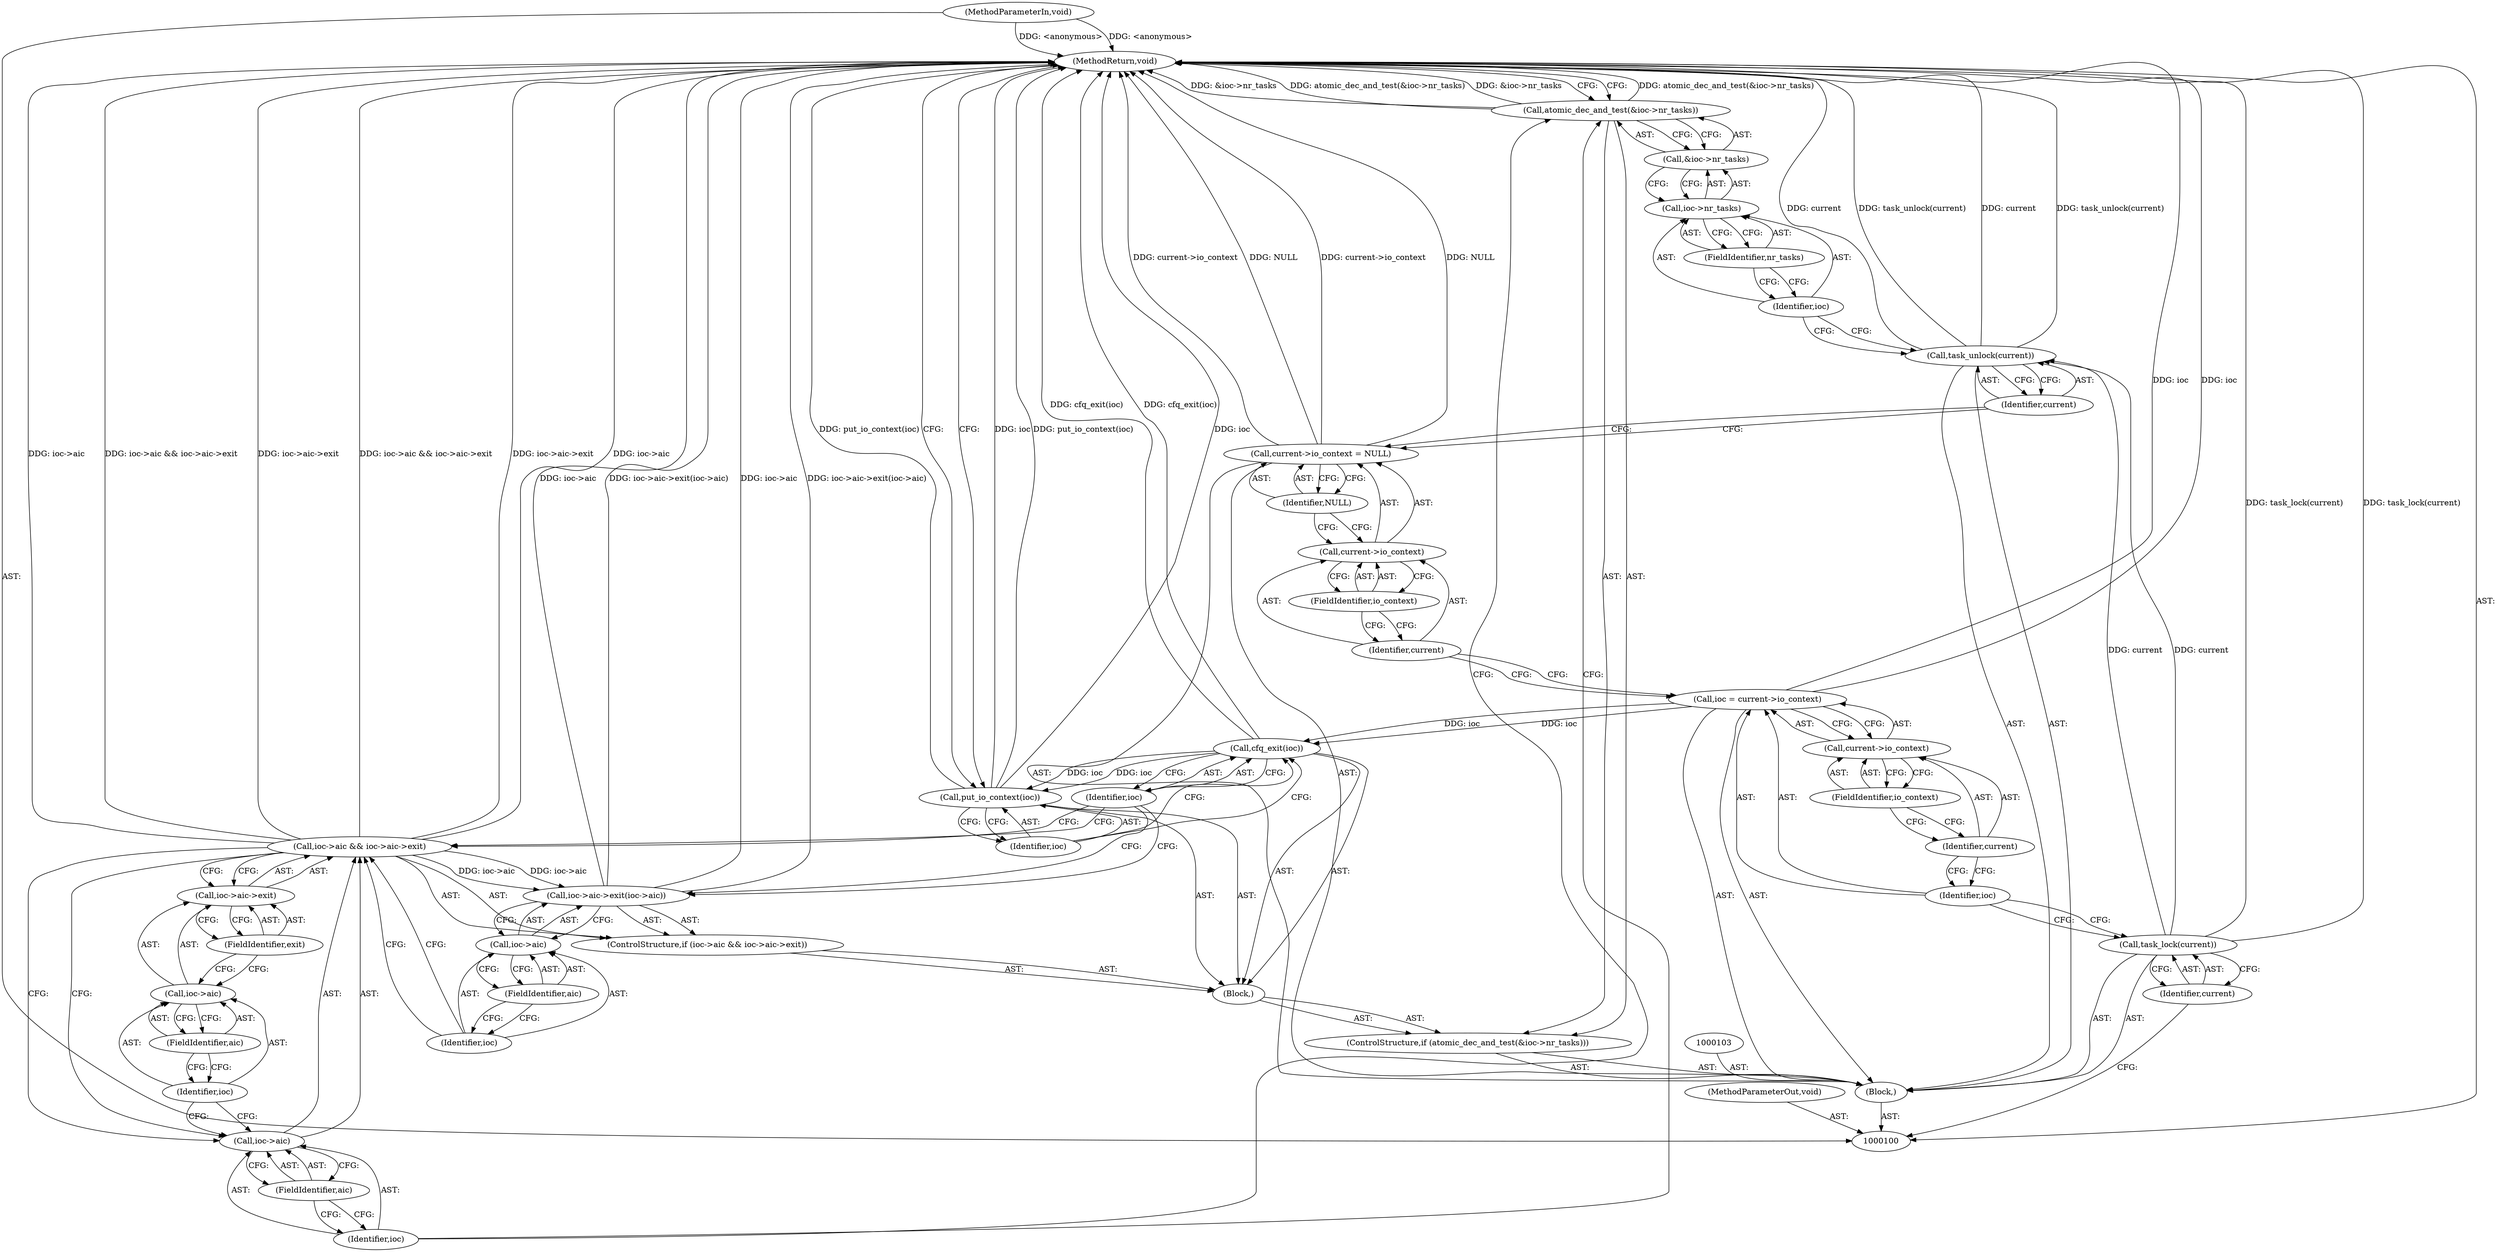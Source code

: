 digraph "1_linux_61cc74fbb87af6aa551a06a370590c9bc07e29d9" {
"1000143" [label="(MethodReturn,void)"];
"1000101" [label="(MethodParameterIn,void)"];
"1000191" [label="(MethodParameterOut,void)"];
"1000118" [label="(ControlStructure,if (atomic_dec_and_test(&ioc->nr_tasks)))"];
"1000120" [label="(Call,&ioc->nr_tasks)"];
"1000121" [label="(Call,ioc->nr_tasks)"];
"1000122" [label="(Identifier,ioc)"];
"1000123" [label="(FieldIdentifier,nr_tasks)"];
"1000124" [label="(Block,)"];
"1000119" [label="(Call,atomic_dec_and_test(&ioc->nr_tasks))"];
"1000129" [label="(FieldIdentifier,aic)"];
"1000130" [label="(Call,ioc->aic->exit)"];
"1000131" [label="(Call,ioc->aic)"];
"1000132" [label="(Identifier,ioc)"];
"1000125" [label="(ControlStructure,if (ioc->aic && ioc->aic->exit))"];
"1000133" [label="(FieldIdentifier,aic)"];
"1000134" [label="(FieldIdentifier,exit)"];
"1000126" [label="(Call,ioc->aic && ioc->aic->exit)"];
"1000127" [label="(Call,ioc->aic)"];
"1000128" [label="(Identifier,ioc)"];
"1000136" [label="(Call,ioc->aic)"];
"1000137" [label="(Identifier,ioc)"];
"1000138" [label="(FieldIdentifier,aic)"];
"1000135" [label="(Call,ioc->aic->exit(ioc->aic))"];
"1000140" [label="(Identifier,ioc)"];
"1000139" [label="(Call,cfq_exit(ioc))"];
"1000142" [label="(Identifier,ioc)"];
"1000141" [label="(Call,put_io_context(ioc))"];
"1000102" [label="(Block,)"];
"1000104" [label="(Call,task_lock(current))"];
"1000105" [label="(Identifier,current)"];
"1000106" [label="(Call,ioc = current->io_context)"];
"1000107" [label="(Identifier,ioc)"];
"1000110" [label="(FieldIdentifier,io_context)"];
"1000108" [label="(Call,current->io_context)"];
"1000109" [label="(Identifier,current)"];
"1000111" [label="(Call,current->io_context = NULL)"];
"1000112" [label="(Call,current->io_context)"];
"1000113" [label="(Identifier,current)"];
"1000114" [label="(FieldIdentifier,io_context)"];
"1000115" [label="(Identifier,NULL)"];
"1000116" [label="(Call,task_unlock(current))"];
"1000117" [label="(Identifier,current)"];
"1000143" -> "1000100"  [label="AST: "];
"1000143" -> "1000141"  [label="CFG: "];
"1000143" -> "1000119"  [label="CFG: "];
"1000116" -> "1000143"  [label="DDG: current"];
"1000116" -> "1000143"  [label="DDG: task_unlock(current)"];
"1000141" -> "1000143"  [label="DDG: ioc"];
"1000141" -> "1000143"  [label="DDG: put_io_context(ioc)"];
"1000106" -> "1000143"  [label="DDG: ioc"];
"1000104" -> "1000143"  [label="DDG: task_lock(current)"];
"1000111" -> "1000143"  [label="DDG: NULL"];
"1000111" -> "1000143"  [label="DDG: current->io_context"];
"1000126" -> "1000143"  [label="DDG: ioc->aic"];
"1000126" -> "1000143"  [label="DDG: ioc->aic->exit"];
"1000126" -> "1000143"  [label="DDG: ioc->aic && ioc->aic->exit"];
"1000135" -> "1000143"  [label="DDG: ioc->aic"];
"1000135" -> "1000143"  [label="DDG: ioc->aic->exit(ioc->aic)"];
"1000119" -> "1000143"  [label="DDG: atomic_dec_and_test(&ioc->nr_tasks)"];
"1000119" -> "1000143"  [label="DDG: &ioc->nr_tasks"];
"1000139" -> "1000143"  [label="DDG: cfq_exit(ioc)"];
"1000101" -> "1000143"  [label="DDG: <anonymous>"];
"1000101" -> "1000100"  [label="AST: "];
"1000101" -> "1000143"  [label="DDG: <anonymous>"];
"1000191" -> "1000100"  [label="AST: "];
"1000118" -> "1000102"  [label="AST: "];
"1000119" -> "1000118"  [label="AST: "];
"1000124" -> "1000118"  [label="AST: "];
"1000120" -> "1000119"  [label="AST: "];
"1000120" -> "1000121"  [label="CFG: "];
"1000121" -> "1000120"  [label="AST: "];
"1000119" -> "1000120"  [label="CFG: "];
"1000121" -> "1000120"  [label="AST: "];
"1000121" -> "1000123"  [label="CFG: "];
"1000122" -> "1000121"  [label="AST: "];
"1000123" -> "1000121"  [label="AST: "];
"1000120" -> "1000121"  [label="CFG: "];
"1000122" -> "1000121"  [label="AST: "];
"1000122" -> "1000116"  [label="CFG: "];
"1000123" -> "1000122"  [label="CFG: "];
"1000123" -> "1000121"  [label="AST: "];
"1000123" -> "1000122"  [label="CFG: "];
"1000121" -> "1000123"  [label="CFG: "];
"1000124" -> "1000118"  [label="AST: "];
"1000125" -> "1000124"  [label="AST: "];
"1000139" -> "1000124"  [label="AST: "];
"1000141" -> "1000124"  [label="AST: "];
"1000119" -> "1000118"  [label="AST: "];
"1000119" -> "1000120"  [label="CFG: "];
"1000120" -> "1000119"  [label="AST: "];
"1000128" -> "1000119"  [label="CFG: "];
"1000143" -> "1000119"  [label="CFG: "];
"1000119" -> "1000143"  [label="DDG: atomic_dec_and_test(&ioc->nr_tasks)"];
"1000119" -> "1000143"  [label="DDG: &ioc->nr_tasks"];
"1000129" -> "1000127"  [label="AST: "];
"1000129" -> "1000128"  [label="CFG: "];
"1000127" -> "1000129"  [label="CFG: "];
"1000130" -> "1000126"  [label="AST: "];
"1000130" -> "1000134"  [label="CFG: "];
"1000131" -> "1000130"  [label="AST: "];
"1000134" -> "1000130"  [label="AST: "];
"1000126" -> "1000130"  [label="CFG: "];
"1000131" -> "1000130"  [label="AST: "];
"1000131" -> "1000133"  [label="CFG: "];
"1000132" -> "1000131"  [label="AST: "];
"1000133" -> "1000131"  [label="AST: "];
"1000134" -> "1000131"  [label="CFG: "];
"1000132" -> "1000131"  [label="AST: "];
"1000132" -> "1000127"  [label="CFG: "];
"1000133" -> "1000132"  [label="CFG: "];
"1000125" -> "1000124"  [label="AST: "];
"1000126" -> "1000125"  [label="AST: "];
"1000135" -> "1000125"  [label="AST: "];
"1000133" -> "1000131"  [label="AST: "];
"1000133" -> "1000132"  [label="CFG: "];
"1000131" -> "1000133"  [label="CFG: "];
"1000134" -> "1000130"  [label="AST: "];
"1000134" -> "1000131"  [label="CFG: "];
"1000130" -> "1000134"  [label="CFG: "];
"1000126" -> "1000125"  [label="AST: "];
"1000126" -> "1000127"  [label="CFG: "];
"1000126" -> "1000130"  [label="CFG: "];
"1000127" -> "1000126"  [label="AST: "];
"1000130" -> "1000126"  [label="AST: "];
"1000137" -> "1000126"  [label="CFG: "];
"1000140" -> "1000126"  [label="CFG: "];
"1000126" -> "1000143"  [label="DDG: ioc->aic"];
"1000126" -> "1000143"  [label="DDG: ioc->aic->exit"];
"1000126" -> "1000143"  [label="DDG: ioc->aic && ioc->aic->exit"];
"1000126" -> "1000135"  [label="DDG: ioc->aic"];
"1000127" -> "1000126"  [label="AST: "];
"1000127" -> "1000129"  [label="CFG: "];
"1000128" -> "1000127"  [label="AST: "];
"1000129" -> "1000127"  [label="AST: "];
"1000132" -> "1000127"  [label="CFG: "];
"1000126" -> "1000127"  [label="CFG: "];
"1000128" -> "1000127"  [label="AST: "];
"1000128" -> "1000119"  [label="CFG: "];
"1000129" -> "1000128"  [label="CFG: "];
"1000136" -> "1000135"  [label="AST: "];
"1000136" -> "1000138"  [label="CFG: "];
"1000137" -> "1000136"  [label="AST: "];
"1000138" -> "1000136"  [label="AST: "];
"1000135" -> "1000136"  [label="CFG: "];
"1000137" -> "1000136"  [label="AST: "];
"1000137" -> "1000126"  [label="CFG: "];
"1000138" -> "1000137"  [label="CFG: "];
"1000138" -> "1000136"  [label="AST: "];
"1000138" -> "1000137"  [label="CFG: "];
"1000136" -> "1000138"  [label="CFG: "];
"1000135" -> "1000125"  [label="AST: "];
"1000135" -> "1000136"  [label="CFG: "];
"1000136" -> "1000135"  [label="AST: "];
"1000140" -> "1000135"  [label="CFG: "];
"1000135" -> "1000143"  [label="DDG: ioc->aic"];
"1000135" -> "1000143"  [label="DDG: ioc->aic->exit(ioc->aic)"];
"1000126" -> "1000135"  [label="DDG: ioc->aic"];
"1000140" -> "1000139"  [label="AST: "];
"1000140" -> "1000135"  [label="CFG: "];
"1000140" -> "1000126"  [label="CFG: "];
"1000139" -> "1000140"  [label="CFG: "];
"1000139" -> "1000124"  [label="AST: "];
"1000139" -> "1000140"  [label="CFG: "];
"1000140" -> "1000139"  [label="AST: "];
"1000142" -> "1000139"  [label="CFG: "];
"1000139" -> "1000143"  [label="DDG: cfq_exit(ioc)"];
"1000106" -> "1000139"  [label="DDG: ioc"];
"1000139" -> "1000141"  [label="DDG: ioc"];
"1000142" -> "1000141"  [label="AST: "];
"1000142" -> "1000139"  [label="CFG: "];
"1000141" -> "1000142"  [label="CFG: "];
"1000141" -> "1000124"  [label="AST: "];
"1000141" -> "1000142"  [label="CFG: "];
"1000142" -> "1000141"  [label="AST: "];
"1000143" -> "1000141"  [label="CFG: "];
"1000141" -> "1000143"  [label="DDG: ioc"];
"1000141" -> "1000143"  [label="DDG: put_io_context(ioc)"];
"1000139" -> "1000141"  [label="DDG: ioc"];
"1000102" -> "1000100"  [label="AST: "];
"1000103" -> "1000102"  [label="AST: "];
"1000104" -> "1000102"  [label="AST: "];
"1000106" -> "1000102"  [label="AST: "];
"1000111" -> "1000102"  [label="AST: "];
"1000116" -> "1000102"  [label="AST: "];
"1000118" -> "1000102"  [label="AST: "];
"1000104" -> "1000102"  [label="AST: "];
"1000104" -> "1000105"  [label="CFG: "];
"1000105" -> "1000104"  [label="AST: "];
"1000107" -> "1000104"  [label="CFG: "];
"1000104" -> "1000143"  [label="DDG: task_lock(current)"];
"1000104" -> "1000116"  [label="DDG: current"];
"1000105" -> "1000104"  [label="AST: "];
"1000105" -> "1000100"  [label="CFG: "];
"1000104" -> "1000105"  [label="CFG: "];
"1000106" -> "1000102"  [label="AST: "];
"1000106" -> "1000108"  [label="CFG: "];
"1000107" -> "1000106"  [label="AST: "];
"1000108" -> "1000106"  [label="AST: "];
"1000113" -> "1000106"  [label="CFG: "];
"1000106" -> "1000143"  [label="DDG: ioc"];
"1000106" -> "1000139"  [label="DDG: ioc"];
"1000107" -> "1000106"  [label="AST: "];
"1000107" -> "1000104"  [label="CFG: "];
"1000109" -> "1000107"  [label="CFG: "];
"1000110" -> "1000108"  [label="AST: "];
"1000110" -> "1000109"  [label="CFG: "];
"1000108" -> "1000110"  [label="CFG: "];
"1000108" -> "1000106"  [label="AST: "];
"1000108" -> "1000110"  [label="CFG: "];
"1000109" -> "1000108"  [label="AST: "];
"1000110" -> "1000108"  [label="AST: "];
"1000106" -> "1000108"  [label="CFG: "];
"1000109" -> "1000108"  [label="AST: "];
"1000109" -> "1000107"  [label="CFG: "];
"1000110" -> "1000109"  [label="CFG: "];
"1000111" -> "1000102"  [label="AST: "];
"1000111" -> "1000115"  [label="CFG: "];
"1000112" -> "1000111"  [label="AST: "];
"1000115" -> "1000111"  [label="AST: "];
"1000117" -> "1000111"  [label="CFG: "];
"1000111" -> "1000143"  [label="DDG: NULL"];
"1000111" -> "1000143"  [label="DDG: current->io_context"];
"1000112" -> "1000111"  [label="AST: "];
"1000112" -> "1000114"  [label="CFG: "];
"1000113" -> "1000112"  [label="AST: "];
"1000114" -> "1000112"  [label="AST: "];
"1000115" -> "1000112"  [label="CFG: "];
"1000113" -> "1000112"  [label="AST: "];
"1000113" -> "1000106"  [label="CFG: "];
"1000114" -> "1000113"  [label="CFG: "];
"1000114" -> "1000112"  [label="AST: "];
"1000114" -> "1000113"  [label="CFG: "];
"1000112" -> "1000114"  [label="CFG: "];
"1000115" -> "1000111"  [label="AST: "];
"1000115" -> "1000112"  [label="CFG: "];
"1000111" -> "1000115"  [label="CFG: "];
"1000116" -> "1000102"  [label="AST: "];
"1000116" -> "1000117"  [label="CFG: "];
"1000117" -> "1000116"  [label="AST: "];
"1000122" -> "1000116"  [label="CFG: "];
"1000116" -> "1000143"  [label="DDG: current"];
"1000116" -> "1000143"  [label="DDG: task_unlock(current)"];
"1000104" -> "1000116"  [label="DDG: current"];
"1000117" -> "1000116"  [label="AST: "];
"1000117" -> "1000111"  [label="CFG: "];
"1000116" -> "1000117"  [label="CFG: "];
}
